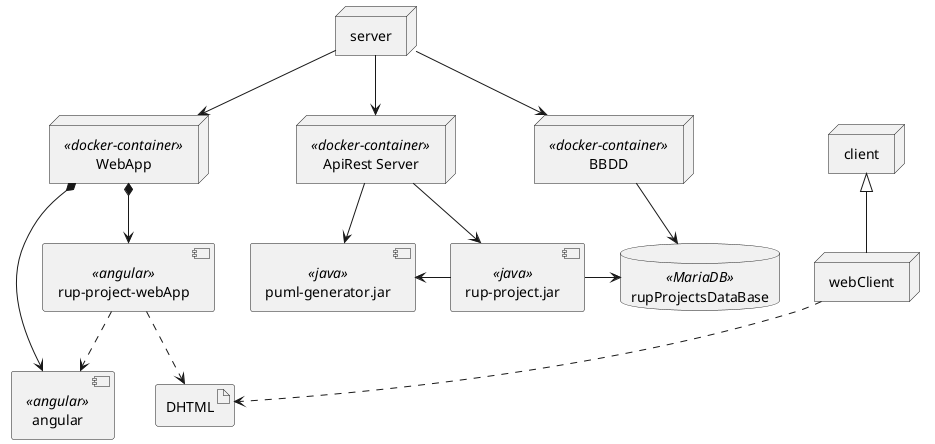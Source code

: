 @startuml

node client
node server

'together con todas las del servidor
' '' con las del cliente
' DHTML fuera, porque lo escupe uno y lo lee el otro

node webAppContainer <<docker-container>> as "WebApp"
node webServerContainer <<docker-container>>  as "ApiRest Server"
node databaseContainer <<docker-container>>  as "BBDD"

node webClient
client <|-- webClient

component webApp as "rup-project-webApp" <<angular>>
component angular as "angular" <<angular>>
component webServerApp as "rup-project.jar" <<java>>
component pumlGenerator as "puml-generator.jar" <<java>>
database rupProjectsDataBase as "rupProjectsDataBase" <<MariaDB>>

artifact DHTML

server --> webAppContainer
server --> webServerContainer
server --> databaseContainer
webClient ..> DHTML

webAppContainer *--> webApp
webAppContainer *--> angular
webApp .down.>angular
webApp ..> DHTML
webServerContainer --> webServerApp
webServerContainer --> pumlGenerator
webServerApp -left-> pumlGenerator
databaseContainer --> rupProjectsDataBase
webServerApp -right-> rupProjectsDataBase

@enduml

